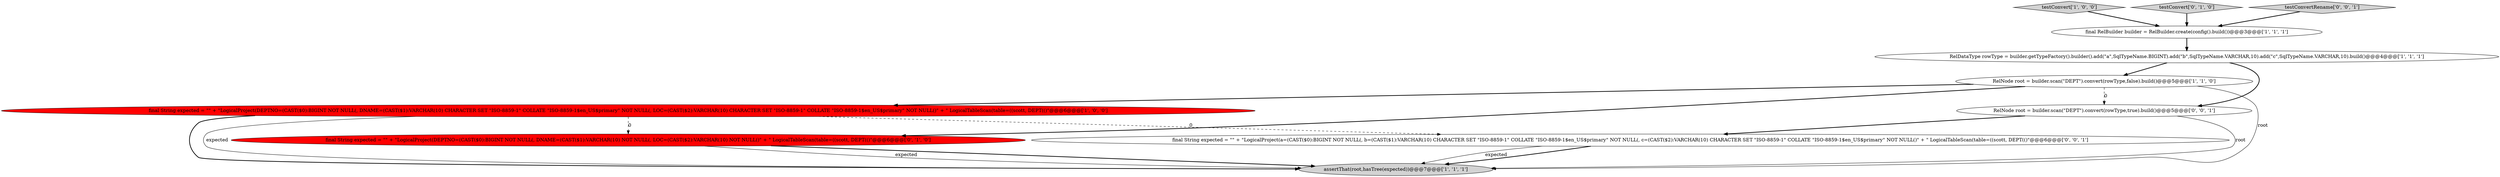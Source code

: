 digraph {
7 [style = filled, label = "final String expected = \"\" + \"LogicalProject(DEPTNO=(CAST($0):BIGINT NOT NULL(, DNAME=(CAST($1):VARCHAR(10) NOT NULL(, LOC=(CAST($2):VARCHAR(10) NOT NULL()\" + \" LogicalTableScan(table=((scott, DEPT(()\"@@@6@@@['0', '1', '0']", fillcolor = red, shape = ellipse image = "AAA1AAABBB2BBB"];
10 [style = filled, label = "RelNode root = builder.scan(\"DEPT\").convert(rowType,true).build()@@@5@@@['0', '0', '1']", fillcolor = white, shape = ellipse image = "AAA0AAABBB3BBB"];
4 [style = filled, label = "final RelBuilder builder = RelBuilder.create(config().build())@@@3@@@['1', '1', '1']", fillcolor = white, shape = ellipse image = "AAA0AAABBB1BBB"];
3 [style = filled, label = "assertThat(root,hasTree(expected))@@@7@@@['1', '1', '1']", fillcolor = lightgray, shape = ellipse image = "AAA0AAABBB1BBB"];
0 [style = filled, label = "RelNode root = builder.scan(\"DEPT\").convert(rowType,false).build()@@@5@@@['1', '1', '0']", fillcolor = white, shape = ellipse image = "AAA0AAABBB1BBB"];
2 [style = filled, label = "testConvert['1', '0', '0']", fillcolor = lightgray, shape = diamond image = "AAA0AAABBB1BBB"];
6 [style = filled, label = "testConvert['0', '1', '0']", fillcolor = lightgray, shape = diamond image = "AAA0AAABBB2BBB"];
5 [style = filled, label = "final String expected = \"\" + \"LogicalProject(DEPTNO=(CAST($0):BIGINT NOT NULL(, DNAME=(CAST($1):VARCHAR(10) CHARACTER SET \"ISO-8859-1\" COLLATE \"ISO-8859-1$en_US$primary\" NOT NULL(, LOC=(CAST($2):VARCHAR(10) CHARACTER SET \"ISO-8859-1\" COLLATE \"ISO-8859-1$en_US$primary\" NOT NULL()\" + \" LogicalTableScan(table=((scott, DEPT(()\"@@@6@@@['1', '0', '0']", fillcolor = red, shape = ellipse image = "AAA1AAABBB1BBB"];
8 [style = filled, label = "final String expected = \"\" + \"LogicalProject(a=(CAST($0):BIGINT NOT NULL(, b=(CAST($1):VARCHAR(10) CHARACTER SET \"ISO-8859-1\" COLLATE \"ISO-8859-1$en_US$primary\" NOT NULL(, c=(CAST($2):VARCHAR(10) CHARACTER SET \"ISO-8859-1\" COLLATE \"ISO-8859-1$en_US$primary\" NOT NULL()\" + \" LogicalTableScan(table=((scott, DEPT(()\"@@@6@@@['0', '0', '1']", fillcolor = white, shape = ellipse image = "AAA0AAABBB3BBB"];
9 [style = filled, label = "testConvertRename['0', '0', '1']", fillcolor = lightgray, shape = diamond image = "AAA0AAABBB3BBB"];
1 [style = filled, label = "RelDataType rowType = builder.getTypeFactory().builder().add(\"a\",SqlTypeName.BIGINT).add(\"b\",SqlTypeName.VARCHAR,10).add(\"c\",SqlTypeName.VARCHAR,10).build()@@@4@@@['1', '1', '1']", fillcolor = white, shape = ellipse image = "AAA0AAABBB1BBB"];
5->3 [style = bold, label=""];
5->8 [style = dashed, label="0"];
10->3 [style = solid, label="root"];
6->4 [style = bold, label=""];
4->1 [style = bold, label=""];
5->3 [style = solid, label="expected"];
1->0 [style = bold, label=""];
5->7 [style = dashed, label="0"];
10->8 [style = bold, label=""];
9->4 [style = bold, label=""];
0->3 [style = solid, label="root"];
1->10 [style = bold, label=""];
0->10 [style = dashed, label="0"];
2->4 [style = bold, label=""];
7->3 [style = solid, label="expected"];
8->3 [style = solid, label="expected"];
7->3 [style = bold, label=""];
8->3 [style = bold, label=""];
0->5 [style = bold, label=""];
0->7 [style = bold, label=""];
}
